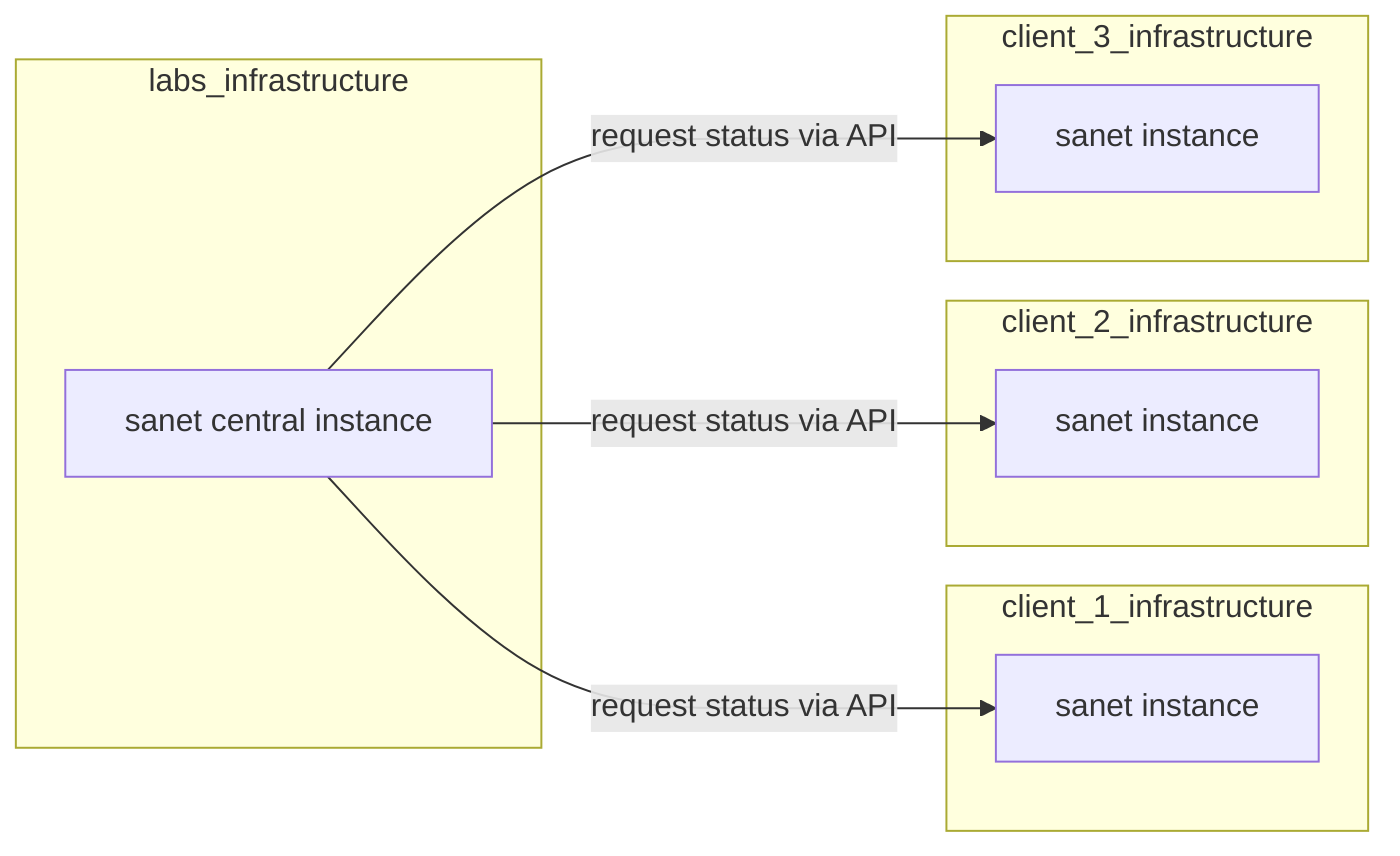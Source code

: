 ---
config:
  layout: "classic"
---
flowchart LR
subgraph labs_infrastructure
A[sanet central instance]
end
subgraph client_1_infrastructure
B[sanet instance]
end
subgraph client_2_infrastructure
C[sanet instance]
end
subgraph client_3_infrastructure
D[sanet instance]
end

A --request status via API --> B & C & D